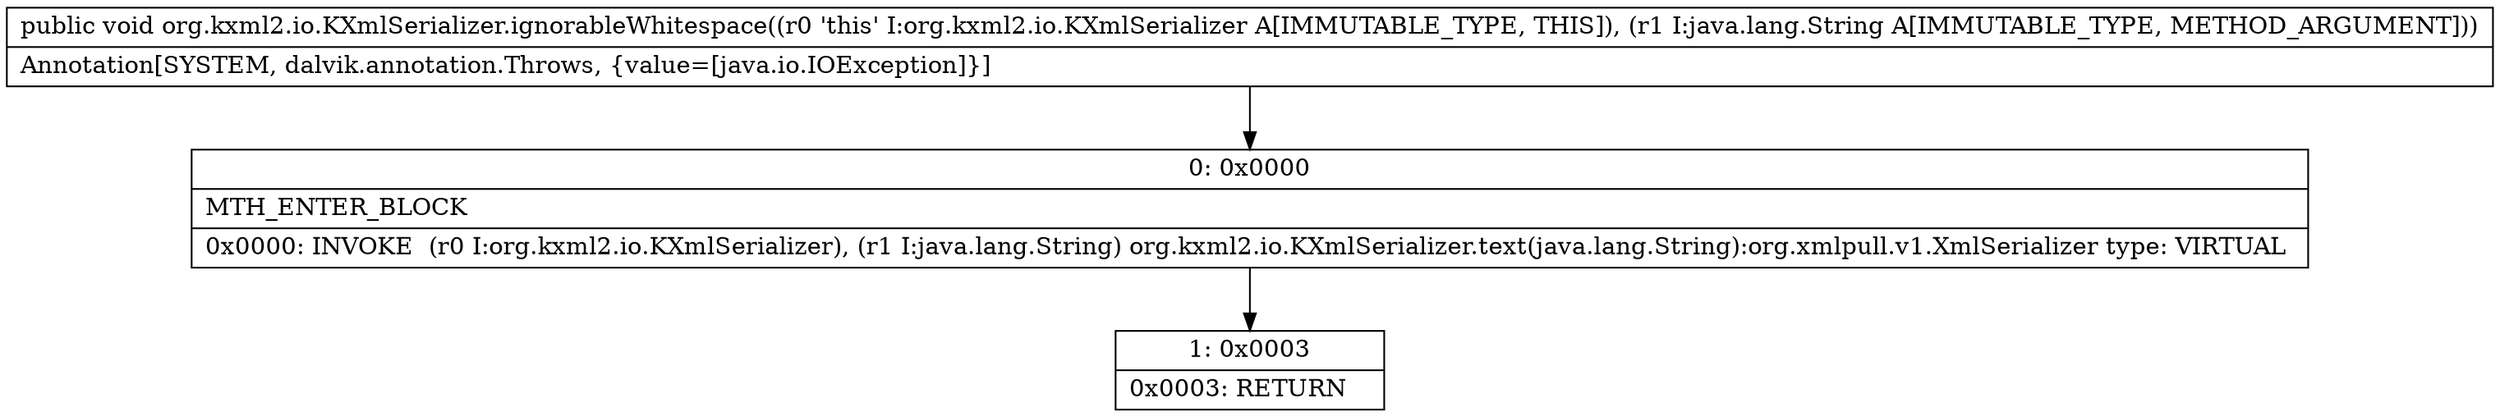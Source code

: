 digraph "CFG fororg.kxml2.io.KXmlSerializer.ignorableWhitespace(Ljava\/lang\/String;)V" {
Node_0 [shape=record,label="{0\:\ 0x0000|MTH_ENTER_BLOCK\l|0x0000: INVOKE  (r0 I:org.kxml2.io.KXmlSerializer), (r1 I:java.lang.String) org.kxml2.io.KXmlSerializer.text(java.lang.String):org.xmlpull.v1.XmlSerializer type: VIRTUAL \l}"];
Node_1 [shape=record,label="{1\:\ 0x0003|0x0003: RETURN   \l}"];
MethodNode[shape=record,label="{public void org.kxml2.io.KXmlSerializer.ignorableWhitespace((r0 'this' I:org.kxml2.io.KXmlSerializer A[IMMUTABLE_TYPE, THIS]), (r1 I:java.lang.String A[IMMUTABLE_TYPE, METHOD_ARGUMENT]))  | Annotation[SYSTEM, dalvik.annotation.Throws, \{value=[java.io.IOException]\}]\l}"];
MethodNode -> Node_0;
Node_0 -> Node_1;
}

